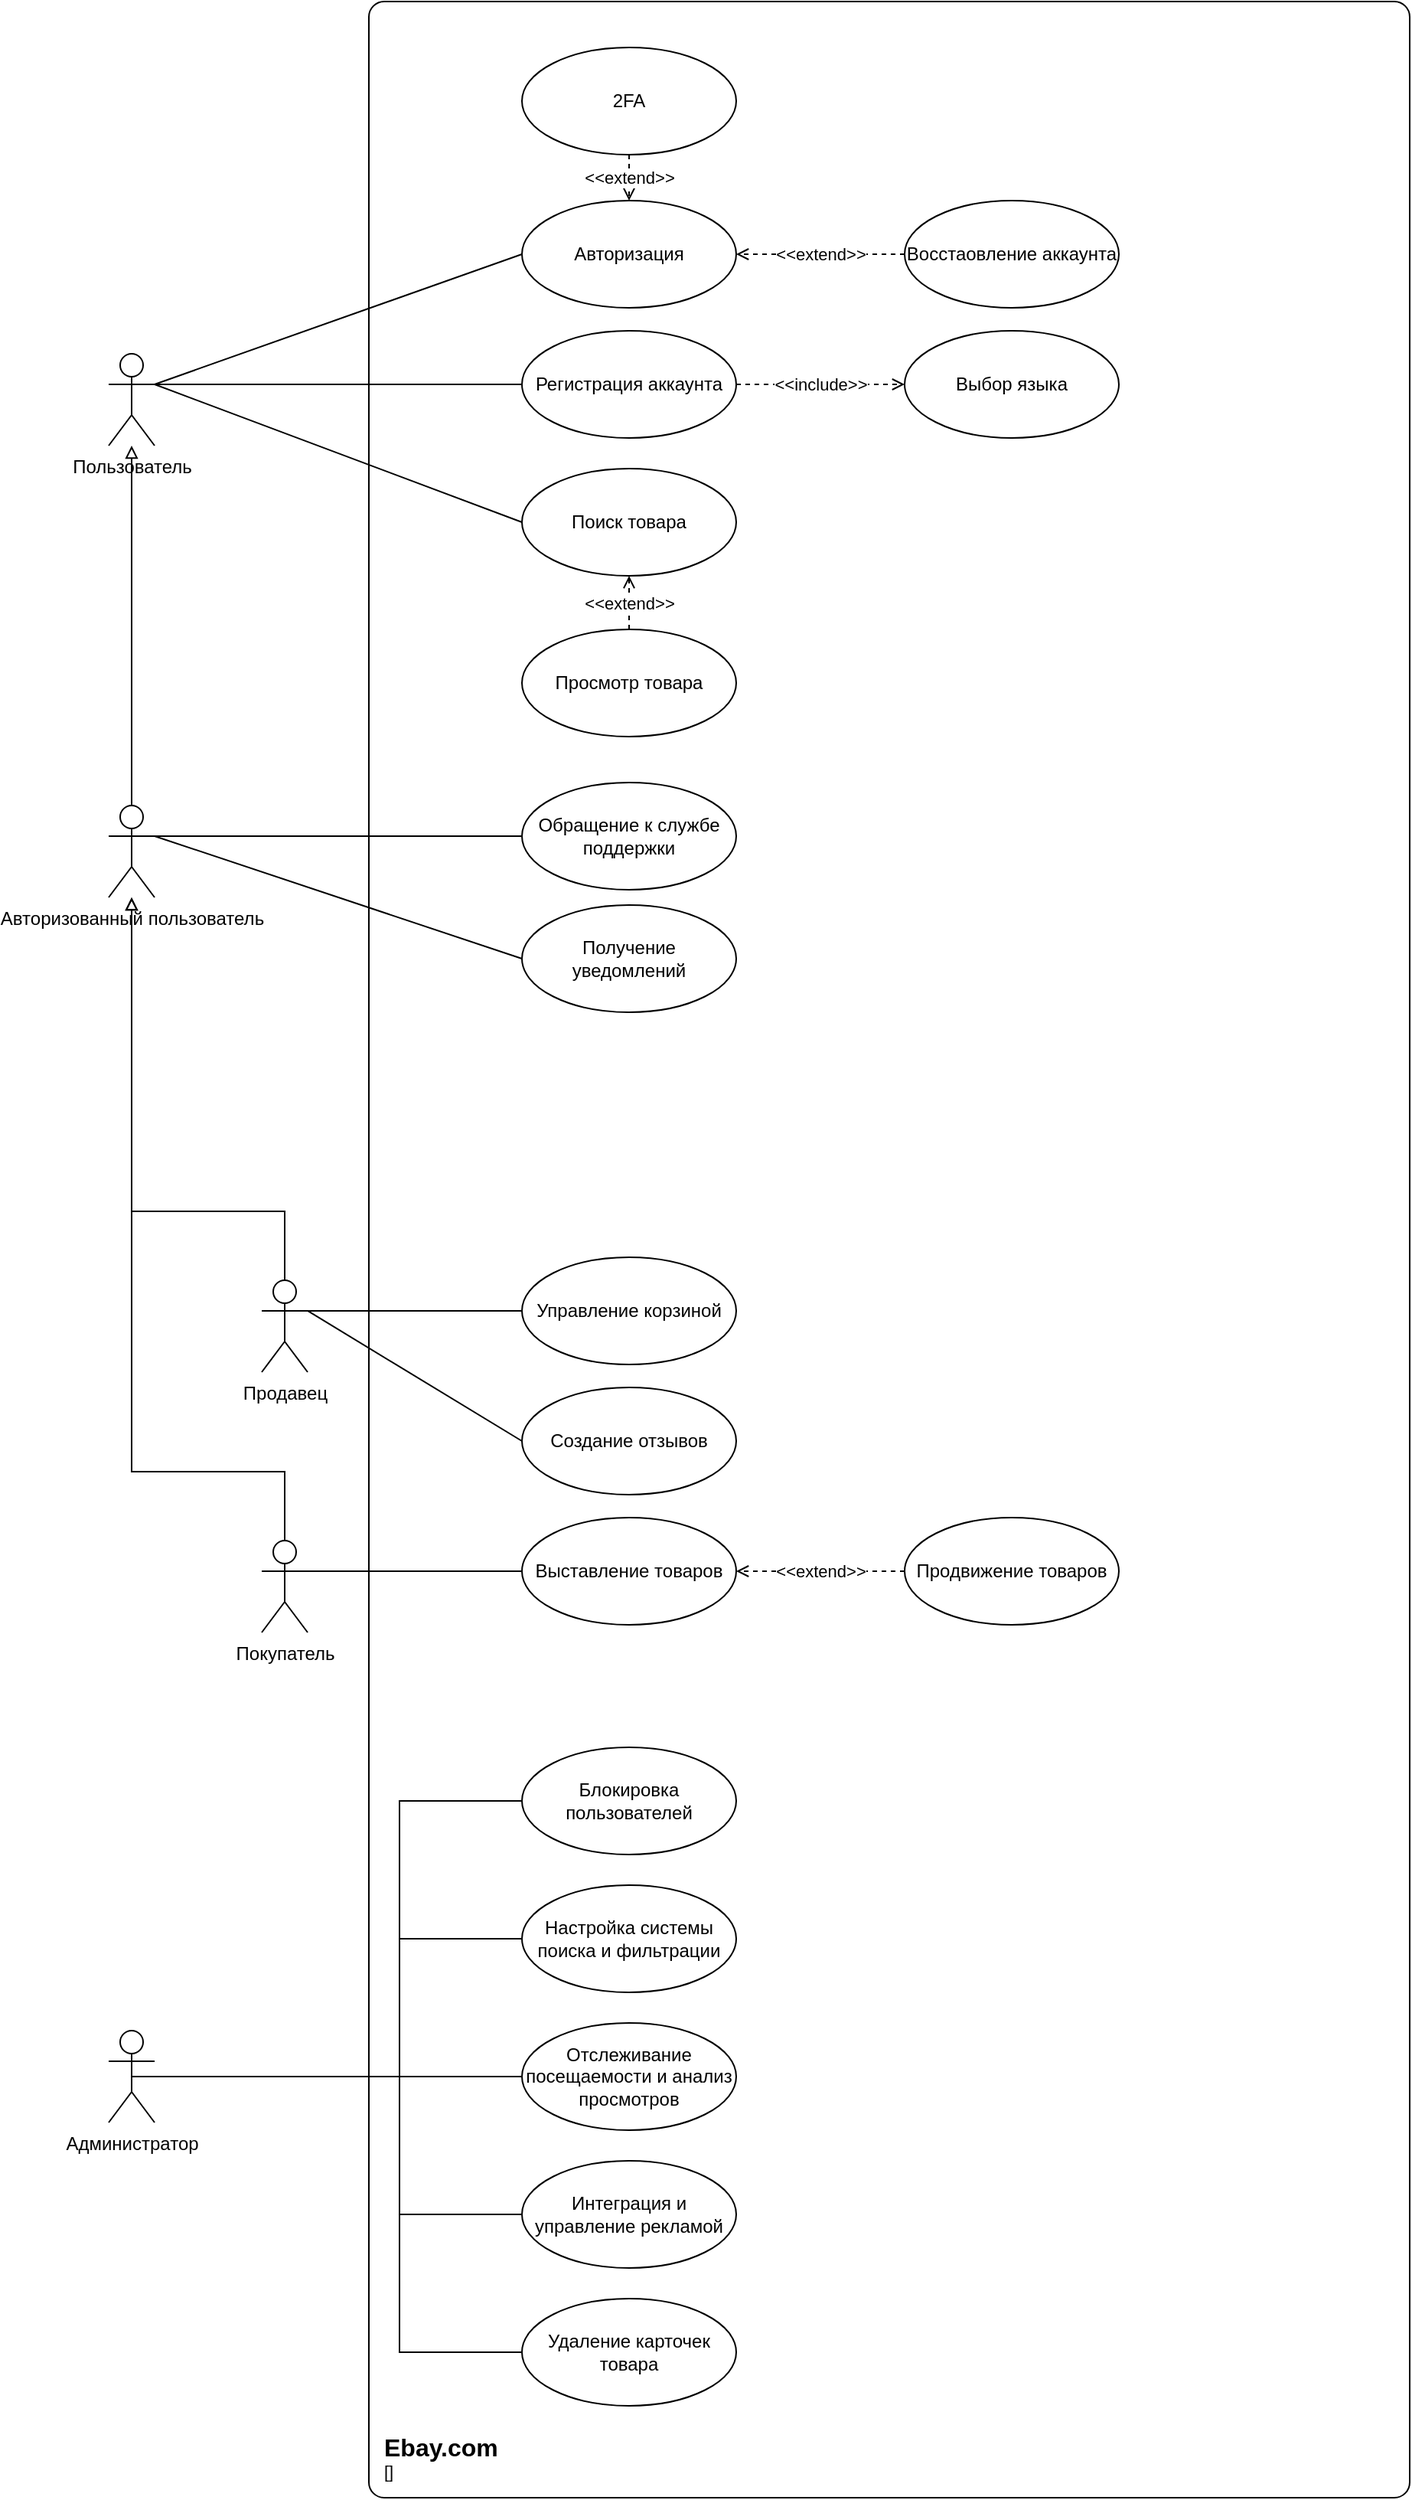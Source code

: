 <mxfile version="23.1.5" type="device">
  <diagram name="Страница — 1" id="yE-DlBpV-i3pffNnuML0">
    <mxGraphModel dx="2889" dy="2901" grid="1" gridSize="10" guides="1" tooltips="1" connect="1" arrows="1" fold="1" page="1" pageScale="1" pageWidth="2000" pageHeight="2000" math="0" shadow="0">
      <root>
        <mxCell id="0" />
        <mxCell id="1" parent="0" />
        <mxCell id="5RYa4Lqnm4UkyfWWSym_-12" value="Пользователь" style="shape=umlActor;verticalLabelPosition=bottom;verticalAlign=top;html=1;" parent="1" vertex="1">
          <mxGeometry x="50" y="110" width="30" height="60" as="geometry" />
        </mxCell>
        <mxCell id="5RYa4Lqnm4UkyfWWSym_-13" value="Регистрация аккаунта" style="ellipse;whiteSpace=wrap;html=1;" parent="1" vertex="1">
          <mxGeometry x="320" y="95" width="140" height="70" as="geometry" />
        </mxCell>
        <mxCell id="5RYa4Lqnm4UkyfWWSym_-25" value="&amp;lt;&amp;lt;include&amp;gt;&amp;gt;" style="edgeStyle=orthogonalEdgeStyle;rounded=0;orthogonalLoop=1;jettySize=auto;html=1;exitX=1;exitY=0.5;exitDx=0;exitDy=0;entryX=0;entryY=0.5;entryDx=0;entryDy=0;dashed=1;endArrow=open;endFill=0;" parent="1" source="5RYa4Lqnm4UkyfWWSym_-13" target="5RYa4Lqnm4UkyfWWSym_-16" edge="1">
          <mxGeometry relative="1" as="geometry">
            <mxPoint x="590" y="355" as="targetPoint" />
          </mxGeometry>
        </mxCell>
        <mxCell id="5RYa4Lqnm4UkyfWWSym_-14" value="Поиск товара" style="ellipse;whiteSpace=wrap;html=1;" parent="1" vertex="1">
          <mxGeometry x="320" y="185" width="140" height="70" as="geometry" />
        </mxCell>
        <mxCell id="5RYa4Lqnm4UkyfWWSym_-15" value="Управление корзиной" style="ellipse;whiteSpace=wrap;html=1;" parent="1" vertex="1">
          <mxGeometry x="320" y="700" width="140" height="70" as="geometry" />
        </mxCell>
        <mxCell id="5RYa4Lqnm4UkyfWWSym_-16" value="Выбор языка" style="ellipse;whiteSpace=wrap;html=1;" parent="1" vertex="1">
          <mxGeometry x="570" y="95" width="140" height="70" as="geometry" />
        </mxCell>
        <mxCell id="5RYa4Lqnm4UkyfWWSym_-18" value="Получение уведомлений" style="ellipse;whiteSpace=wrap;html=1;" parent="1" vertex="1">
          <mxGeometry x="320" y="470" width="140" height="70" as="geometry" />
        </mxCell>
        <mxCell id="5RYa4Lqnm4UkyfWWSym_-27" value="&amp;lt;&amp;lt;extend&amp;gt;&amp;gt;" style="edgeStyle=orthogonalEdgeStyle;rounded=0;orthogonalLoop=1;jettySize=auto;html=1;exitX=0.5;exitY=1;exitDx=0;exitDy=0;entryX=0.5;entryY=0;entryDx=0;entryDy=0;dashed=1;endArrow=open;endFill=0;" parent="1" source="5RYa4Lqnm4UkyfWWSym_-19" target="5RYa4Lqnm4UkyfWWSym_-24" edge="1">
          <mxGeometry relative="1" as="geometry" />
        </mxCell>
        <mxCell id="5RYa4Lqnm4UkyfWWSym_-19" value="2FA" style="ellipse;whiteSpace=wrap;html=1;" parent="1" vertex="1">
          <mxGeometry x="320" y="-90" width="140" height="70" as="geometry" />
        </mxCell>
        <mxCell id="5RYa4Lqnm4UkyfWWSym_-24" value="Авторизация" style="ellipse;whiteSpace=wrap;html=1;" parent="1" vertex="1">
          <mxGeometry x="320" y="10" width="140" height="70" as="geometry" />
        </mxCell>
        <mxCell id="5RYa4Lqnm4UkyfWWSym_-33" value="Выставление товаров" style="ellipse;whiteSpace=wrap;html=1;" parent="1" vertex="1">
          <mxGeometry x="320" y="870" width="140" height="70" as="geometry" />
        </mxCell>
        <mxCell id="5RYa4Lqnm4UkyfWWSym_-34" value="&amp;lt;&amp;lt;extend&amp;gt;&amp;gt;" style="edgeStyle=orthogonalEdgeStyle;rounded=0;orthogonalLoop=1;jettySize=auto;html=1;exitX=0;exitY=0.5;exitDx=0;exitDy=0;entryX=1;entryY=0.5;entryDx=0;entryDy=0;dashed=1;endArrow=open;endFill=0;" parent="1" source="5RYa4Lqnm4UkyfWWSym_-35" target="5RYa4Lqnm4UkyfWWSym_-33" edge="1">
          <mxGeometry relative="1" as="geometry" />
        </mxCell>
        <mxCell id="5RYa4Lqnm4UkyfWWSym_-35" value="Продвижение товаров" style="ellipse;whiteSpace=wrap;html=1;" parent="1" vertex="1">
          <mxGeometry x="570" y="870" width="140" height="70" as="geometry" />
        </mxCell>
        <mxCell id="md2Il7Z6jWMmQpFjNUSd-8" style="edgeStyle=orthogonalEdgeStyle;rounded=0;orthogonalLoop=1;jettySize=auto;html=1;exitX=0.5;exitY=0;exitDx=0;exitDy=0;exitPerimeter=0;endArrow=block;endFill=0;" edge="1" parent="1" source="5RYa4Lqnm4UkyfWWSym_-44" target="md2Il7Z6jWMmQpFjNUSd-6">
          <mxGeometry relative="1" as="geometry">
            <Array as="points">
              <mxPoint x="165" y="840" />
              <mxPoint x="65" y="840" />
            </Array>
          </mxGeometry>
        </mxCell>
        <mxCell id="5RYa4Lqnm4UkyfWWSym_-44" value="Покупатель" style="shape=umlActor;verticalLabelPosition=bottom;verticalAlign=top;html=1;" parent="1" vertex="1">
          <mxGeometry x="150" y="885" width="30" height="60" as="geometry" />
        </mxCell>
        <mxCell id="md2Il7Z6jWMmQpFjNUSd-7" style="edgeStyle=orthogonalEdgeStyle;rounded=0;orthogonalLoop=1;jettySize=auto;html=1;exitX=0.5;exitY=0;exitDx=0;exitDy=0;exitPerimeter=0;endArrow=block;endFill=0;" edge="1" parent="1" source="5RYa4Lqnm4UkyfWWSym_-45" target="md2Il7Z6jWMmQpFjNUSd-6">
          <mxGeometry relative="1" as="geometry">
            <Array as="points">
              <mxPoint x="165" y="670" />
              <mxPoint x="65" y="670" />
            </Array>
          </mxGeometry>
        </mxCell>
        <mxCell id="5RYa4Lqnm4UkyfWWSym_-45" value="Продавец" style="shape=umlActor;verticalLabelPosition=bottom;verticalAlign=top;html=1;" parent="1" vertex="1">
          <mxGeometry x="150" y="715" width="30" height="60" as="geometry" />
        </mxCell>
        <object placeholders="1" c4Name="Ebay.com" c4Type="SystemScopeBoundary" c4Application="" label="&lt;font style=&quot;font-size: 16px&quot;&gt;&lt;b&gt;&lt;div style=&quot;text-align: left&quot;&gt;%c4Name%&lt;/div&gt;&lt;/b&gt;&lt;/font&gt;&lt;div style=&quot;text-align: left&quot;&gt;[%c4Application%]&lt;/div&gt;" id="5RYa4Lqnm4UkyfWWSym_-55">
          <mxCell style="rounded=1;fontSize=11;whiteSpace=wrap;html=1;arcSize=20;labelBackgroundColor=none;align=left;verticalAlign=bottom;labelBorderColor=none;spacingTop=0;spacing=10;metaEdit=1;rotatable=0;perimeter=rectanglePerimeter;noLabel=0;labelPadding=0;allowArrows=0;connectable=0;expand=0;recursiveResize=0;editable=1;pointerEvents=0;absoluteArcSize=1;points=[[0.25,0,0],[0.5,0,0],[0.75,0,0],[1,0.25,0],[1,0.5,0],[1,0.75,0],[0.75,1,0],[0.5,1,0],[0.25,1,0],[0,0.75,0],[0,0.5,0],[0,0.25,0]];fillColor=none;" parent="1" vertex="1">
            <mxGeometry x="220" y="-120" width="680" height="1630" as="geometry" />
          </mxCell>
        </object>
        <mxCell id="5RYa4Lqnm4UkyfWWSym_-57" value="Настройка системы поиска и фильтрации" style="ellipse;whiteSpace=wrap;html=1;" parent="1" vertex="1">
          <mxGeometry x="320" y="1110" width="140" height="70" as="geometry" />
        </mxCell>
        <mxCell id="5RYa4Lqnm4UkyfWWSym_-59" value="Отслеживание посещаемости и анализ просмотров" style="ellipse;whiteSpace=wrap;html=1;" parent="1" vertex="1">
          <mxGeometry x="320" y="1200" width="140" height="70" as="geometry" />
        </mxCell>
        <mxCell id="5RYa4Lqnm4UkyfWWSym_-60" value="Интеграция и управление рекламой" style="ellipse;whiteSpace=wrap;html=1;" parent="1" vertex="1">
          <mxGeometry x="320" y="1290" width="140" height="70" as="geometry" />
        </mxCell>
        <mxCell id="5RYa4Lqnm4UkyfWWSym_-62" value="Администратор" style="shape=umlActor;verticalLabelPosition=bottom;verticalAlign=top;html=1;" parent="1" vertex="1">
          <mxGeometry x="50" y="1205" width="30" height="60" as="geometry" />
        </mxCell>
        <mxCell id="5RYa4Lqnm4UkyfWWSym_-63" style="edgeStyle=orthogonalEdgeStyle;rounded=0;orthogonalLoop=1;jettySize=auto;html=1;exitX=0;exitY=0.5;exitDx=0;exitDy=0;entryX=0.5;entryY=0.5;entryDx=0;entryDy=0;entryPerimeter=0;endArrow=none;endFill=0;" parent="1" source="5RYa4Lqnm4UkyfWWSym_-57" target="5RYa4Lqnm4UkyfWWSym_-62" edge="1">
          <mxGeometry relative="1" as="geometry">
            <Array as="points">
              <mxPoint x="240" y="1145" />
              <mxPoint x="240" y="1235" />
            </Array>
          </mxGeometry>
        </mxCell>
        <mxCell id="5RYa4Lqnm4UkyfWWSym_-64" style="edgeStyle=orthogonalEdgeStyle;rounded=0;orthogonalLoop=1;jettySize=auto;html=1;exitX=0;exitY=0.5;exitDx=0;exitDy=0;entryX=0.5;entryY=0.5;entryDx=0;entryDy=0;entryPerimeter=0;endArrow=none;endFill=0;" parent="1" source="5RYa4Lqnm4UkyfWWSym_-59" target="5RYa4Lqnm4UkyfWWSym_-62" edge="1">
          <mxGeometry relative="1" as="geometry" />
        </mxCell>
        <mxCell id="5RYa4Lqnm4UkyfWWSym_-66" style="edgeStyle=orthogonalEdgeStyle;rounded=0;orthogonalLoop=1;jettySize=auto;html=1;exitX=0;exitY=0.5;exitDx=0;exitDy=0;entryX=0.5;entryY=0.5;entryDx=0;entryDy=0;entryPerimeter=0;endArrow=none;endFill=0;" parent="1" source="5RYa4Lqnm4UkyfWWSym_-60" target="5RYa4Lqnm4UkyfWWSym_-62" edge="1">
          <mxGeometry relative="1" as="geometry">
            <Array as="points">
              <mxPoint x="240" y="1325" />
              <mxPoint x="240" y="1235" />
            </Array>
          </mxGeometry>
        </mxCell>
        <mxCell id="md2Il7Z6jWMmQpFjNUSd-1" value="Блокировка пользователей" style="ellipse;whiteSpace=wrap;html=1;" vertex="1" parent="1">
          <mxGeometry x="320" y="1020" width="140" height="70" as="geometry" />
        </mxCell>
        <mxCell id="md2Il7Z6jWMmQpFjNUSd-2" style="edgeStyle=orthogonalEdgeStyle;rounded=0;orthogonalLoop=1;jettySize=auto;html=1;exitX=0;exitY=0.5;exitDx=0;exitDy=0;entryX=0.5;entryY=0.5;entryDx=0;entryDy=0;entryPerimeter=0;endArrow=none;endFill=0;" edge="1" parent="1" source="md2Il7Z6jWMmQpFjNUSd-1" target="5RYa4Lqnm4UkyfWWSym_-62">
          <mxGeometry relative="1" as="geometry">
            <Array as="points">
              <mxPoint x="240" y="1055" />
              <mxPoint x="240" y="1235" />
            </Array>
          </mxGeometry>
        </mxCell>
        <mxCell id="md2Il7Z6jWMmQpFjNUSd-3" value="Удаление карточек товара" style="ellipse;whiteSpace=wrap;html=1;" vertex="1" parent="1">
          <mxGeometry x="320" y="1380" width="140" height="70" as="geometry" />
        </mxCell>
        <mxCell id="md2Il7Z6jWMmQpFjNUSd-4" style="edgeStyle=orthogonalEdgeStyle;rounded=0;orthogonalLoop=1;jettySize=auto;html=1;exitX=0;exitY=0.5;exitDx=0;exitDy=0;entryX=0.5;entryY=0.5;entryDx=0;entryDy=0;entryPerimeter=0;endArrow=none;endFill=0;" edge="1" parent="1" source="md2Il7Z6jWMmQpFjNUSd-3" target="5RYa4Lqnm4UkyfWWSym_-62">
          <mxGeometry relative="1" as="geometry">
            <Array as="points">
              <mxPoint x="240" y="1415" />
              <mxPoint x="240" y="1235" />
            </Array>
          </mxGeometry>
        </mxCell>
        <mxCell id="md2Il7Z6jWMmQpFjNUSd-9" style="edgeStyle=orthogonalEdgeStyle;rounded=0;orthogonalLoop=1;jettySize=auto;html=1;exitX=0.5;exitY=0;exitDx=0;exitDy=0;exitPerimeter=0;endArrow=block;endFill=0;" edge="1" parent="1" source="md2Il7Z6jWMmQpFjNUSd-6" target="5RYa4Lqnm4UkyfWWSym_-12">
          <mxGeometry relative="1" as="geometry" />
        </mxCell>
        <mxCell id="md2Il7Z6jWMmQpFjNUSd-6" value="Авторизованный пользователь" style="shape=umlActor;verticalLabelPosition=bottom;verticalAlign=top;html=1;" vertex="1" parent="1">
          <mxGeometry x="50" y="405" width="30" height="60" as="geometry" />
        </mxCell>
        <mxCell id="md2Il7Z6jWMmQpFjNUSd-11" value="&amp;lt;&amp;lt;extend&amp;gt;&amp;gt;" style="rounded=0;orthogonalLoop=1;jettySize=auto;html=1;exitX=0;exitY=0.5;exitDx=0;exitDy=0;entryX=1;entryY=0.5;entryDx=0;entryDy=0;dashed=1;endArrow=open;endFill=0;" edge="1" parent="1" source="md2Il7Z6jWMmQpFjNUSd-10" target="5RYa4Lqnm4UkyfWWSym_-24">
          <mxGeometry relative="1" as="geometry" />
        </mxCell>
        <mxCell id="md2Il7Z6jWMmQpFjNUSd-10" value="Восстаовление аккаунта" style="ellipse;whiteSpace=wrap;html=1;" vertex="1" parent="1">
          <mxGeometry x="570" y="10" width="140" height="70" as="geometry" />
        </mxCell>
        <mxCell id="md2Il7Z6jWMmQpFjNUSd-12" style="edgeStyle=orthogonalEdgeStyle;rounded=0;orthogonalLoop=1;jettySize=auto;html=1;exitX=0;exitY=0.5;exitDx=0;exitDy=0;entryX=1;entryY=0.333;entryDx=0;entryDy=0;entryPerimeter=0;endArrow=none;endFill=0;" edge="1" parent="1" source="5RYa4Lqnm4UkyfWWSym_-13" target="5RYa4Lqnm4UkyfWWSym_-12">
          <mxGeometry relative="1" as="geometry" />
        </mxCell>
        <mxCell id="md2Il7Z6jWMmQpFjNUSd-13" style="rounded=0;orthogonalLoop=1;jettySize=auto;html=1;exitX=0;exitY=0.5;exitDx=0;exitDy=0;entryX=1;entryY=0.333;entryDx=0;entryDy=0;entryPerimeter=0;endArrow=none;endFill=0;" edge="1" parent="1" source="5RYa4Lqnm4UkyfWWSym_-24" target="5RYa4Lqnm4UkyfWWSym_-12">
          <mxGeometry relative="1" as="geometry" />
        </mxCell>
        <mxCell id="md2Il7Z6jWMmQpFjNUSd-14" style="rounded=0;orthogonalLoop=1;jettySize=auto;html=1;exitX=0;exitY=0.5;exitDx=0;exitDy=0;entryX=1;entryY=0.333;entryDx=0;entryDy=0;entryPerimeter=0;endArrow=none;endFill=0;" edge="1" parent="1" source="5RYa4Lqnm4UkyfWWSym_-14" target="5RYa4Lqnm4UkyfWWSym_-12">
          <mxGeometry relative="1" as="geometry" />
        </mxCell>
        <mxCell id="md2Il7Z6jWMmQpFjNUSd-16" value="&amp;lt;&amp;lt;extend&amp;gt;&amp;gt;" style="edgeStyle=orthogonalEdgeStyle;rounded=0;orthogonalLoop=1;jettySize=auto;html=1;exitX=0.5;exitY=0;exitDx=0;exitDy=0;entryX=0.5;entryY=1;entryDx=0;entryDy=0;dashed=1;endArrow=open;endFill=0;" edge="1" parent="1" source="md2Il7Z6jWMmQpFjNUSd-15" target="5RYa4Lqnm4UkyfWWSym_-14">
          <mxGeometry relative="1" as="geometry" />
        </mxCell>
        <mxCell id="md2Il7Z6jWMmQpFjNUSd-15" value="Просмотр товара" style="ellipse;whiteSpace=wrap;html=1;" vertex="1" parent="1">
          <mxGeometry x="320" y="290" width="140" height="70" as="geometry" />
        </mxCell>
        <mxCell id="md2Il7Z6jWMmQpFjNUSd-17" value="Обращение к службе поддержки" style="ellipse;whiteSpace=wrap;html=1;" vertex="1" parent="1">
          <mxGeometry x="320" y="390" width="140" height="70" as="geometry" />
        </mxCell>
        <mxCell id="md2Il7Z6jWMmQpFjNUSd-19" style="edgeStyle=orthogonalEdgeStyle;rounded=0;orthogonalLoop=1;jettySize=auto;html=1;exitX=0;exitY=0.5;exitDx=0;exitDy=0;entryX=1;entryY=0.333;entryDx=0;entryDy=0;entryPerimeter=0;endArrow=none;endFill=0;" edge="1" parent="1" source="md2Il7Z6jWMmQpFjNUSd-17" target="md2Il7Z6jWMmQpFjNUSd-6">
          <mxGeometry relative="1" as="geometry" />
        </mxCell>
        <mxCell id="md2Il7Z6jWMmQpFjNUSd-22" style="rounded=0;orthogonalLoop=1;jettySize=auto;html=1;exitX=0;exitY=0.5;exitDx=0;exitDy=0;entryX=1;entryY=0.333;entryDx=0;entryDy=0;entryPerimeter=0;endArrow=none;endFill=0;" edge="1" parent="1" source="5RYa4Lqnm4UkyfWWSym_-18" target="md2Il7Z6jWMmQpFjNUSd-6">
          <mxGeometry relative="1" as="geometry" />
        </mxCell>
        <mxCell id="md2Il7Z6jWMmQpFjNUSd-23" style="edgeStyle=orthogonalEdgeStyle;rounded=0;orthogonalLoop=1;jettySize=auto;html=1;exitX=0;exitY=0.5;exitDx=0;exitDy=0;entryX=1;entryY=0.333;entryDx=0;entryDy=0;entryPerimeter=0;endArrow=none;endFill=0;" edge="1" parent="1" source="5RYa4Lqnm4UkyfWWSym_-15" target="5RYa4Lqnm4UkyfWWSym_-45">
          <mxGeometry relative="1" as="geometry" />
        </mxCell>
        <mxCell id="md2Il7Z6jWMmQpFjNUSd-24" value="Создание отзывов" style="ellipse;whiteSpace=wrap;html=1;" vertex="1" parent="1">
          <mxGeometry x="320" y="785" width="140" height="70" as="geometry" />
        </mxCell>
        <mxCell id="md2Il7Z6jWMmQpFjNUSd-25" style="rounded=0;orthogonalLoop=1;jettySize=auto;html=1;exitX=0;exitY=0.5;exitDx=0;exitDy=0;entryX=1;entryY=0.333;entryDx=0;entryDy=0;entryPerimeter=0;endArrow=none;endFill=0;" edge="1" parent="1" source="md2Il7Z6jWMmQpFjNUSd-24" target="5RYa4Lqnm4UkyfWWSym_-45">
          <mxGeometry relative="1" as="geometry" />
        </mxCell>
        <mxCell id="md2Il7Z6jWMmQpFjNUSd-26" style="edgeStyle=orthogonalEdgeStyle;rounded=0;orthogonalLoop=1;jettySize=auto;html=1;exitX=0;exitY=0.5;exitDx=0;exitDy=0;entryX=1;entryY=0.333;entryDx=0;entryDy=0;entryPerimeter=0;endArrow=none;endFill=0;" edge="1" parent="1" source="5RYa4Lqnm4UkyfWWSym_-33" target="5RYa4Lqnm4UkyfWWSym_-44">
          <mxGeometry relative="1" as="geometry" />
        </mxCell>
      </root>
    </mxGraphModel>
  </diagram>
</mxfile>
